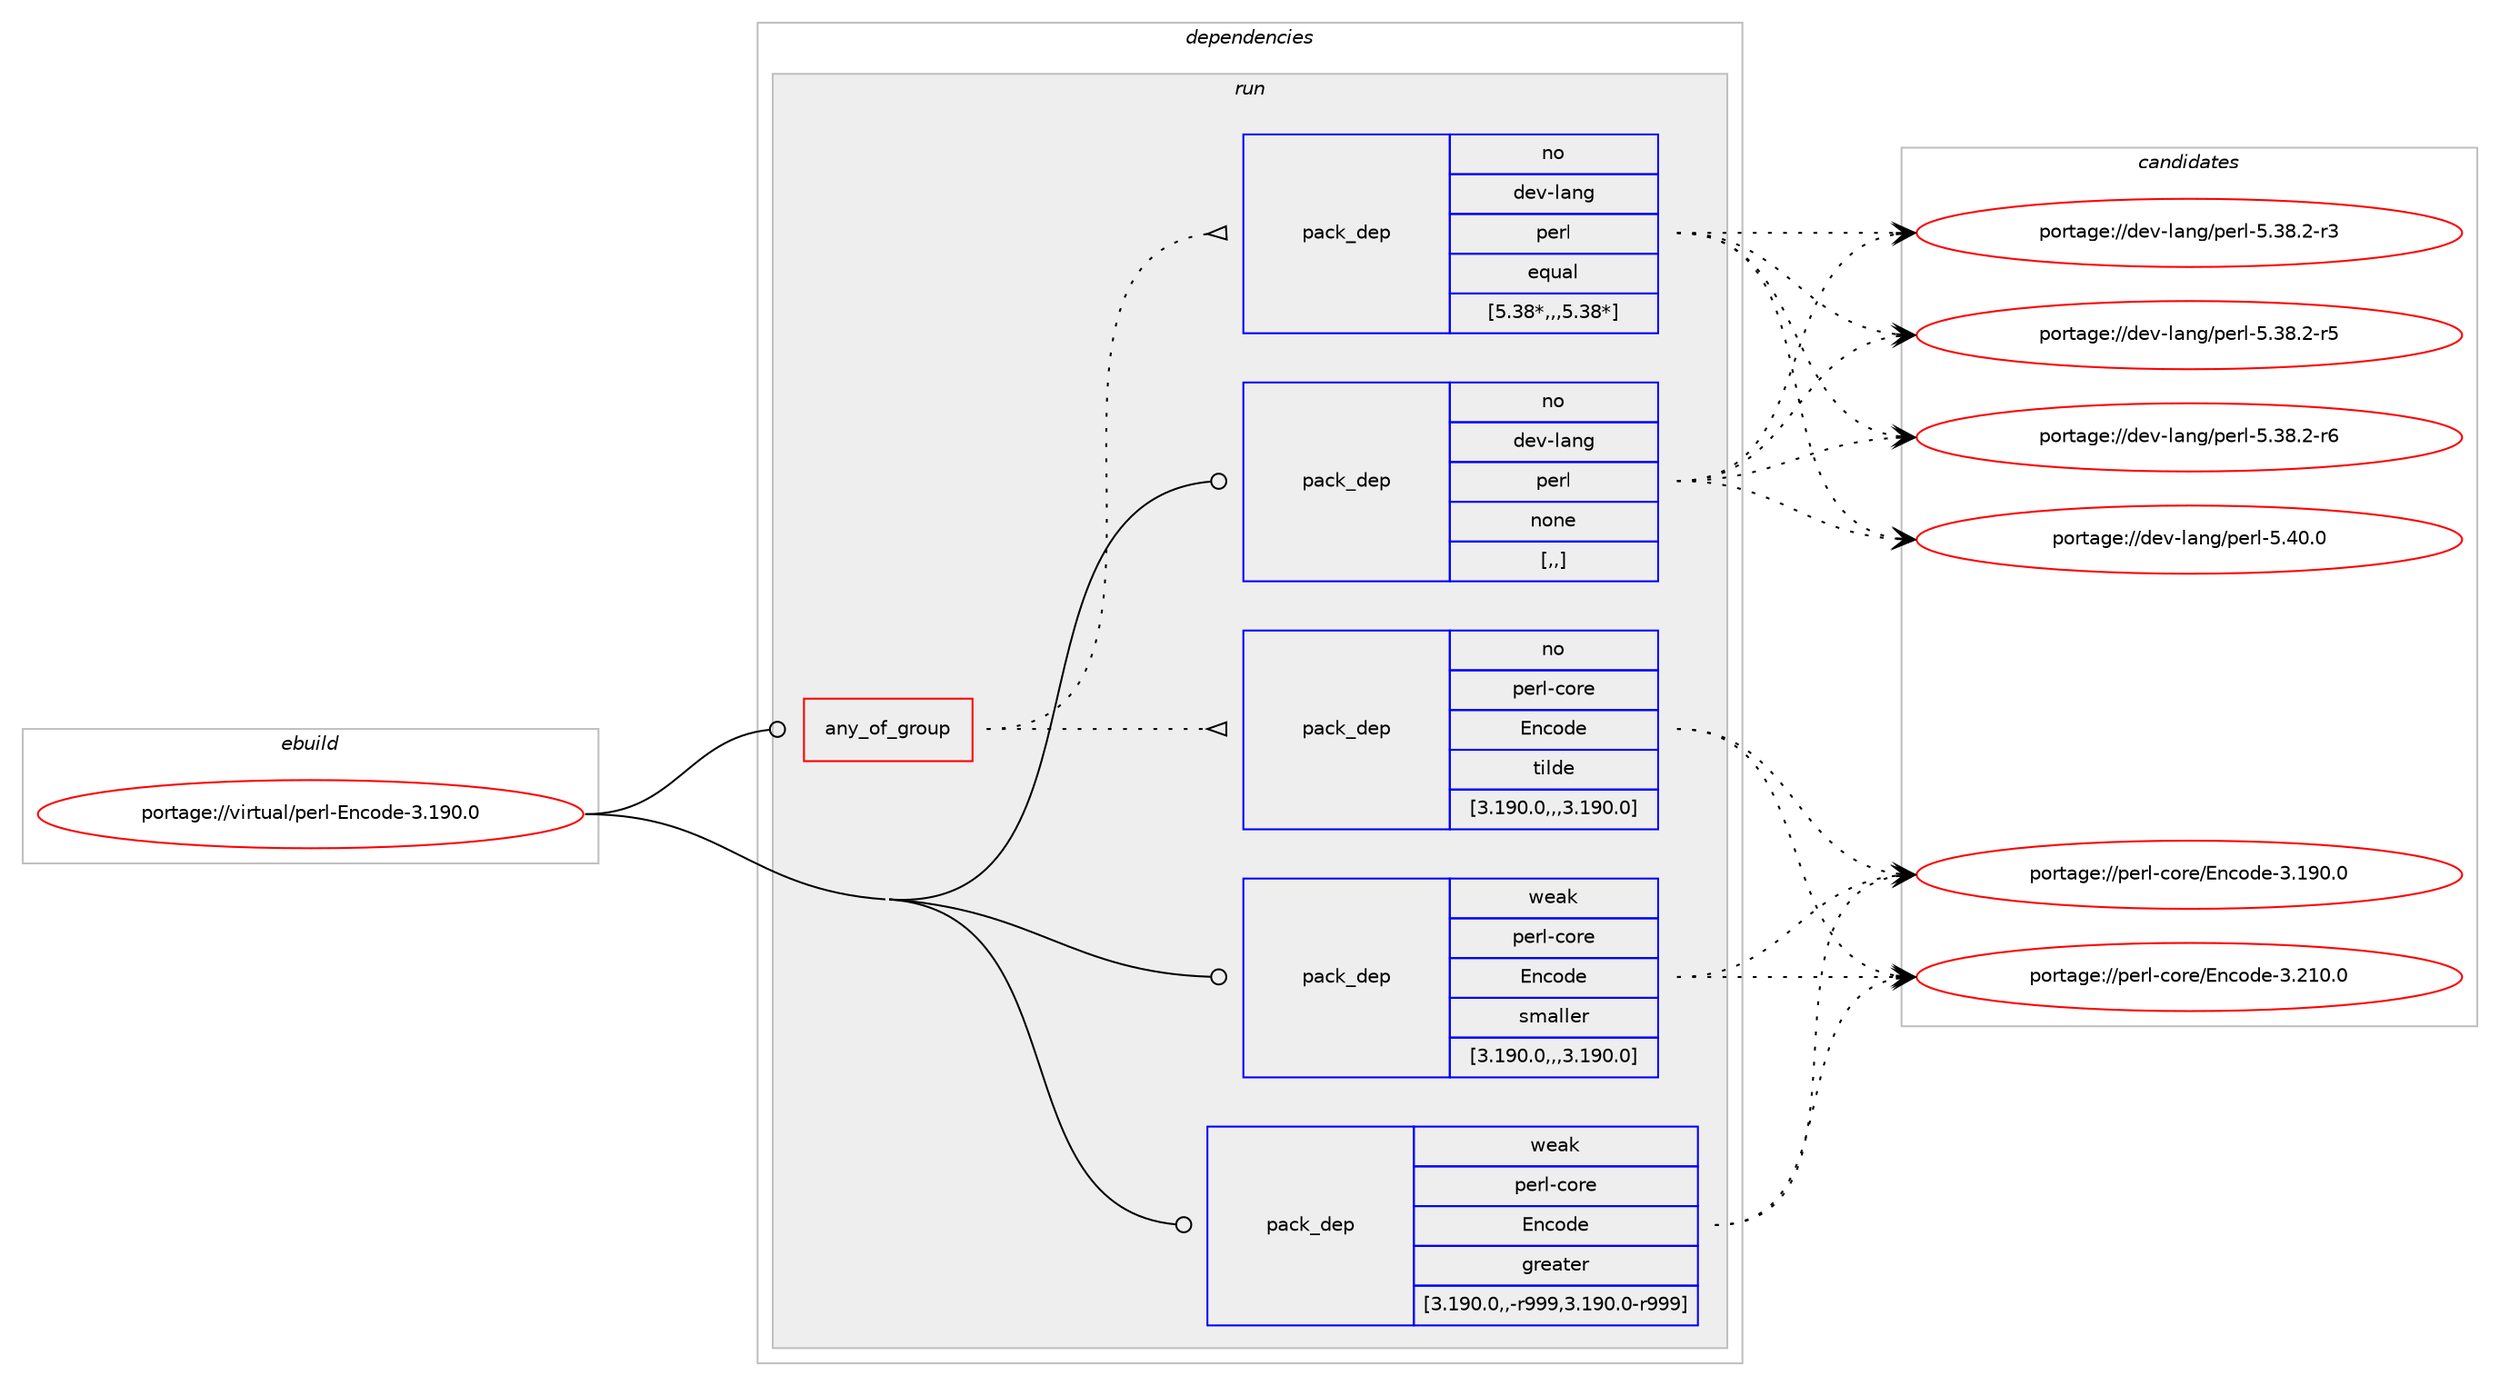 digraph prolog {

# *************
# Graph options
# *************

newrank=true;
concentrate=true;
compound=true;
graph [rankdir=LR,fontname=Helvetica,fontsize=10,ranksep=1.5];#, ranksep=2.5, nodesep=0.2];
edge  [arrowhead=vee];
node  [fontname=Helvetica,fontsize=10];

# **********
# The ebuild
# **********

subgraph cluster_leftcol {
color=gray;
rank=same;
label=<<i>ebuild</i>>;
id [label="portage://virtual/perl-Encode-3.190.0", color=red, width=4, href="../virtual/perl-Encode-3.190.0.svg"];
}

# ****************
# The dependencies
# ****************

subgraph cluster_midcol {
color=gray;
label=<<i>dependencies</i>>;
subgraph cluster_compile {
fillcolor="#eeeeee";
style=filled;
label=<<i>compile</i>>;
}
subgraph cluster_compileandrun {
fillcolor="#eeeeee";
style=filled;
label=<<i>compile and run</i>>;
}
subgraph cluster_run {
fillcolor="#eeeeee";
style=filled;
label=<<i>run</i>>;
subgraph any2839 {
dependency434560 [label=<<TABLE BORDER="0" CELLBORDER="1" CELLSPACING="0" CELLPADDING="4"><TR><TD CELLPADDING="10">any_of_group</TD></TR></TABLE>>, shape=none, color=red];subgraph pack315668 {
dependency434561 [label=<<TABLE BORDER="0" CELLBORDER="1" CELLSPACING="0" CELLPADDING="4" WIDTH="220"><TR><TD ROWSPAN="6" CELLPADDING="30">pack_dep</TD></TR><TR><TD WIDTH="110">no</TD></TR><TR><TD>dev-lang</TD></TR><TR><TD>perl</TD></TR><TR><TD>equal</TD></TR><TR><TD>[5.38*,,,5.38*]</TD></TR></TABLE>>, shape=none, color=blue];
}
dependency434560:e -> dependency434561:w [weight=20,style="dotted",arrowhead="oinv"];
subgraph pack315669 {
dependency434562 [label=<<TABLE BORDER="0" CELLBORDER="1" CELLSPACING="0" CELLPADDING="4" WIDTH="220"><TR><TD ROWSPAN="6" CELLPADDING="30">pack_dep</TD></TR><TR><TD WIDTH="110">no</TD></TR><TR><TD>perl-core</TD></TR><TR><TD>Encode</TD></TR><TR><TD>tilde</TD></TR><TR><TD>[3.190.0,,,3.190.0]</TD></TR></TABLE>>, shape=none, color=blue];
}
dependency434560:e -> dependency434562:w [weight=20,style="dotted",arrowhead="oinv"];
}
id:e -> dependency434560:w [weight=20,style="solid",arrowhead="odot"];
subgraph pack315670 {
dependency434563 [label=<<TABLE BORDER="0" CELLBORDER="1" CELLSPACING="0" CELLPADDING="4" WIDTH="220"><TR><TD ROWSPAN="6" CELLPADDING="30">pack_dep</TD></TR><TR><TD WIDTH="110">no</TD></TR><TR><TD>dev-lang</TD></TR><TR><TD>perl</TD></TR><TR><TD>none</TD></TR><TR><TD>[,,]</TD></TR></TABLE>>, shape=none, color=blue];
}
id:e -> dependency434563:w [weight=20,style="solid",arrowhead="odot"];
subgraph pack315671 {
dependency434564 [label=<<TABLE BORDER="0" CELLBORDER="1" CELLSPACING="0" CELLPADDING="4" WIDTH="220"><TR><TD ROWSPAN="6" CELLPADDING="30">pack_dep</TD></TR><TR><TD WIDTH="110">weak</TD></TR><TR><TD>perl-core</TD></TR><TR><TD>Encode</TD></TR><TR><TD>greater</TD></TR><TR><TD>[3.190.0,,-r999,3.190.0-r999]</TD></TR></TABLE>>, shape=none, color=blue];
}
id:e -> dependency434564:w [weight=20,style="solid",arrowhead="odot"];
subgraph pack315672 {
dependency434565 [label=<<TABLE BORDER="0" CELLBORDER="1" CELLSPACING="0" CELLPADDING="4" WIDTH="220"><TR><TD ROWSPAN="6" CELLPADDING="30">pack_dep</TD></TR><TR><TD WIDTH="110">weak</TD></TR><TR><TD>perl-core</TD></TR><TR><TD>Encode</TD></TR><TR><TD>smaller</TD></TR><TR><TD>[3.190.0,,,3.190.0]</TD></TR></TABLE>>, shape=none, color=blue];
}
id:e -> dependency434565:w [weight=20,style="solid",arrowhead="odot"];
}
}

# **************
# The candidates
# **************

subgraph cluster_choices {
rank=same;
color=gray;
label=<<i>candidates</i>>;

subgraph choice315668 {
color=black;
nodesep=1;
choice100101118451089711010347112101114108455346515646504511451 [label="portage://dev-lang/perl-5.38.2-r3", color=red, width=4,href="../dev-lang/perl-5.38.2-r3.svg"];
choice100101118451089711010347112101114108455346515646504511453 [label="portage://dev-lang/perl-5.38.2-r5", color=red, width=4,href="../dev-lang/perl-5.38.2-r5.svg"];
choice100101118451089711010347112101114108455346515646504511454 [label="portage://dev-lang/perl-5.38.2-r6", color=red, width=4,href="../dev-lang/perl-5.38.2-r6.svg"];
choice10010111845108971101034711210111410845534652484648 [label="portage://dev-lang/perl-5.40.0", color=red, width=4,href="../dev-lang/perl-5.40.0.svg"];
dependency434561:e -> choice100101118451089711010347112101114108455346515646504511451:w [style=dotted,weight="100"];
dependency434561:e -> choice100101118451089711010347112101114108455346515646504511453:w [style=dotted,weight="100"];
dependency434561:e -> choice100101118451089711010347112101114108455346515646504511454:w [style=dotted,weight="100"];
dependency434561:e -> choice10010111845108971101034711210111410845534652484648:w [style=dotted,weight="100"];
}
subgraph choice315669 {
color=black;
nodesep=1;
choice11210111410845991111141014769110991111001014551464957484648 [label="portage://perl-core/Encode-3.190.0", color=red, width=4,href="../perl-core/Encode-3.190.0.svg"];
choice11210111410845991111141014769110991111001014551465049484648 [label="portage://perl-core/Encode-3.210.0", color=red, width=4,href="../perl-core/Encode-3.210.0.svg"];
dependency434562:e -> choice11210111410845991111141014769110991111001014551464957484648:w [style=dotted,weight="100"];
dependency434562:e -> choice11210111410845991111141014769110991111001014551465049484648:w [style=dotted,weight="100"];
}
subgraph choice315670 {
color=black;
nodesep=1;
choice100101118451089711010347112101114108455346515646504511451 [label="portage://dev-lang/perl-5.38.2-r3", color=red, width=4,href="../dev-lang/perl-5.38.2-r3.svg"];
choice100101118451089711010347112101114108455346515646504511453 [label="portage://dev-lang/perl-5.38.2-r5", color=red, width=4,href="../dev-lang/perl-5.38.2-r5.svg"];
choice100101118451089711010347112101114108455346515646504511454 [label="portage://dev-lang/perl-5.38.2-r6", color=red, width=4,href="../dev-lang/perl-5.38.2-r6.svg"];
choice10010111845108971101034711210111410845534652484648 [label="portage://dev-lang/perl-5.40.0", color=red, width=4,href="../dev-lang/perl-5.40.0.svg"];
dependency434563:e -> choice100101118451089711010347112101114108455346515646504511451:w [style=dotted,weight="100"];
dependency434563:e -> choice100101118451089711010347112101114108455346515646504511453:w [style=dotted,weight="100"];
dependency434563:e -> choice100101118451089711010347112101114108455346515646504511454:w [style=dotted,weight="100"];
dependency434563:e -> choice10010111845108971101034711210111410845534652484648:w [style=dotted,weight="100"];
}
subgraph choice315671 {
color=black;
nodesep=1;
choice11210111410845991111141014769110991111001014551464957484648 [label="portage://perl-core/Encode-3.190.0", color=red, width=4,href="../perl-core/Encode-3.190.0.svg"];
choice11210111410845991111141014769110991111001014551465049484648 [label="portage://perl-core/Encode-3.210.0", color=red, width=4,href="../perl-core/Encode-3.210.0.svg"];
dependency434564:e -> choice11210111410845991111141014769110991111001014551464957484648:w [style=dotted,weight="100"];
dependency434564:e -> choice11210111410845991111141014769110991111001014551465049484648:w [style=dotted,weight="100"];
}
subgraph choice315672 {
color=black;
nodesep=1;
choice11210111410845991111141014769110991111001014551464957484648 [label="portage://perl-core/Encode-3.190.0", color=red, width=4,href="../perl-core/Encode-3.190.0.svg"];
choice11210111410845991111141014769110991111001014551465049484648 [label="portage://perl-core/Encode-3.210.0", color=red, width=4,href="../perl-core/Encode-3.210.0.svg"];
dependency434565:e -> choice11210111410845991111141014769110991111001014551464957484648:w [style=dotted,weight="100"];
dependency434565:e -> choice11210111410845991111141014769110991111001014551465049484648:w [style=dotted,weight="100"];
}
}

}
